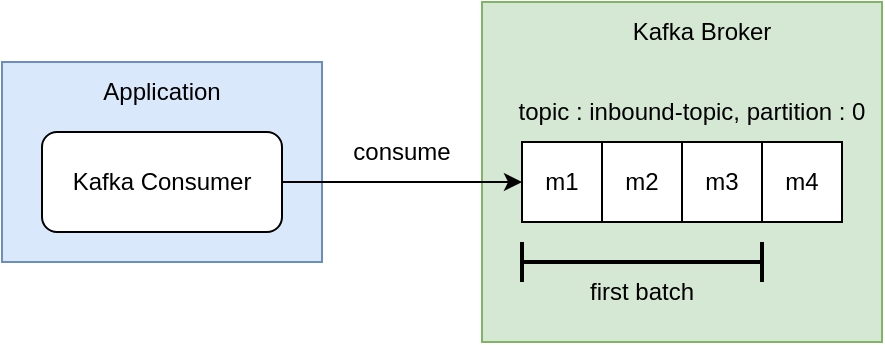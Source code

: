 <mxfile version="24.6.4" type="github">
  <diagram name="페이지-1" id="GK7q8O2aWjFqR6UCMzfh">
    <mxGraphModel dx="524" dy="997" grid="1" gridSize="10" guides="1" tooltips="1" connect="1" arrows="1" fold="1" page="1" pageScale="1" pageWidth="1169" pageHeight="827" math="0" shadow="0">
      <root>
        <mxCell id="0" />
        <mxCell id="1" parent="0" />
        <mxCell id="IjC-pqzfyY8QE6GOgvN0-1" value="" style="rounded=0;whiteSpace=wrap;html=1;fillColor=#dae8fc;strokeColor=#6c8ebf;" vertex="1" parent="1">
          <mxGeometry x="80" y="190" width="160" height="100" as="geometry" />
        </mxCell>
        <mxCell id="IjC-pqzfyY8QE6GOgvN0-2" value="Application" style="text;html=1;align=center;verticalAlign=middle;whiteSpace=wrap;rounded=0;" vertex="1" parent="1">
          <mxGeometry x="110" y="190" width="100" height="30" as="geometry" />
        </mxCell>
        <mxCell id="IjC-pqzfyY8QE6GOgvN0-4" value="Kafka Consumer" style="rounded=1;whiteSpace=wrap;html=1;" vertex="1" parent="1">
          <mxGeometry x="100" y="225" width="120" height="50" as="geometry" />
        </mxCell>
        <mxCell id="IjC-pqzfyY8QE6GOgvN0-5" value="" style="rounded=0;whiteSpace=wrap;html=1;fillColor=#d5e8d4;strokeColor=#82b366;" vertex="1" parent="1">
          <mxGeometry x="320" y="160" width="200" height="170" as="geometry" />
        </mxCell>
        <mxCell id="IjC-pqzfyY8QE6GOgvN0-6" value="Kafka Broker" style="text;html=1;align=center;verticalAlign=middle;whiteSpace=wrap;rounded=0;" vertex="1" parent="1">
          <mxGeometry x="380" y="160" width="100" height="30" as="geometry" />
        </mxCell>
        <mxCell id="IjC-pqzfyY8QE6GOgvN0-12" value="topic : inbound-topic, partition : 0" style="text;html=1;align=center;verticalAlign=middle;whiteSpace=wrap;rounded=0;" vertex="1" parent="1">
          <mxGeometry x="330" y="200" width="190" height="30" as="geometry" />
        </mxCell>
        <mxCell id="IjC-pqzfyY8QE6GOgvN0-13" value="" style="group" vertex="1" connectable="0" parent="1">
          <mxGeometry x="340" y="230" width="160" height="40" as="geometry" />
        </mxCell>
        <mxCell id="IjC-pqzfyY8QE6GOgvN0-7" value="m1" style="rounded=0;whiteSpace=wrap;html=1;" vertex="1" parent="IjC-pqzfyY8QE6GOgvN0-13">
          <mxGeometry width="40" height="40" as="geometry" />
        </mxCell>
        <mxCell id="IjC-pqzfyY8QE6GOgvN0-8" value="m2" style="rounded=0;whiteSpace=wrap;html=1;" vertex="1" parent="IjC-pqzfyY8QE6GOgvN0-13">
          <mxGeometry x="40" width="40" height="40" as="geometry" />
        </mxCell>
        <mxCell id="IjC-pqzfyY8QE6GOgvN0-9" value="m3" style="rounded=0;whiteSpace=wrap;html=1;" vertex="1" parent="IjC-pqzfyY8QE6GOgvN0-13">
          <mxGeometry x="80" width="40" height="40" as="geometry" />
        </mxCell>
        <mxCell id="IjC-pqzfyY8QE6GOgvN0-10" value="m4" style="rounded=0;whiteSpace=wrap;html=1;" vertex="1" parent="IjC-pqzfyY8QE6GOgvN0-13">
          <mxGeometry x="120" width="40" height="40" as="geometry" />
        </mxCell>
        <mxCell id="IjC-pqzfyY8QE6GOgvN0-15" value="" style="shape=crossbar;whiteSpace=wrap;html=1;rounded=1;strokeWidth=2;" vertex="1" parent="1">
          <mxGeometry x="340" y="280" width="120" height="20" as="geometry" />
        </mxCell>
        <mxCell id="IjC-pqzfyY8QE6GOgvN0-16" value="first batch" style="text;html=1;align=center;verticalAlign=middle;whiteSpace=wrap;rounded=0;" vertex="1" parent="1">
          <mxGeometry x="370" y="290" width="60" height="30" as="geometry" />
        </mxCell>
        <mxCell id="IjC-pqzfyY8QE6GOgvN0-17" style="edgeStyle=orthogonalEdgeStyle;rounded=0;orthogonalLoop=1;jettySize=auto;html=1;entryX=0;entryY=0.5;entryDx=0;entryDy=0;" edge="1" parent="1" source="IjC-pqzfyY8QE6GOgvN0-4" target="IjC-pqzfyY8QE6GOgvN0-7">
          <mxGeometry relative="1" as="geometry" />
        </mxCell>
        <mxCell id="IjC-pqzfyY8QE6GOgvN0-18" value="consume" style="text;html=1;align=center;verticalAlign=middle;whiteSpace=wrap;rounded=0;" vertex="1" parent="1">
          <mxGeometry x="250" y="220" width="60" height="30" as="geometry" />
        </mxCell>
      </root>
    </mxGraphModel>
  </diagram>
</mxfile>
